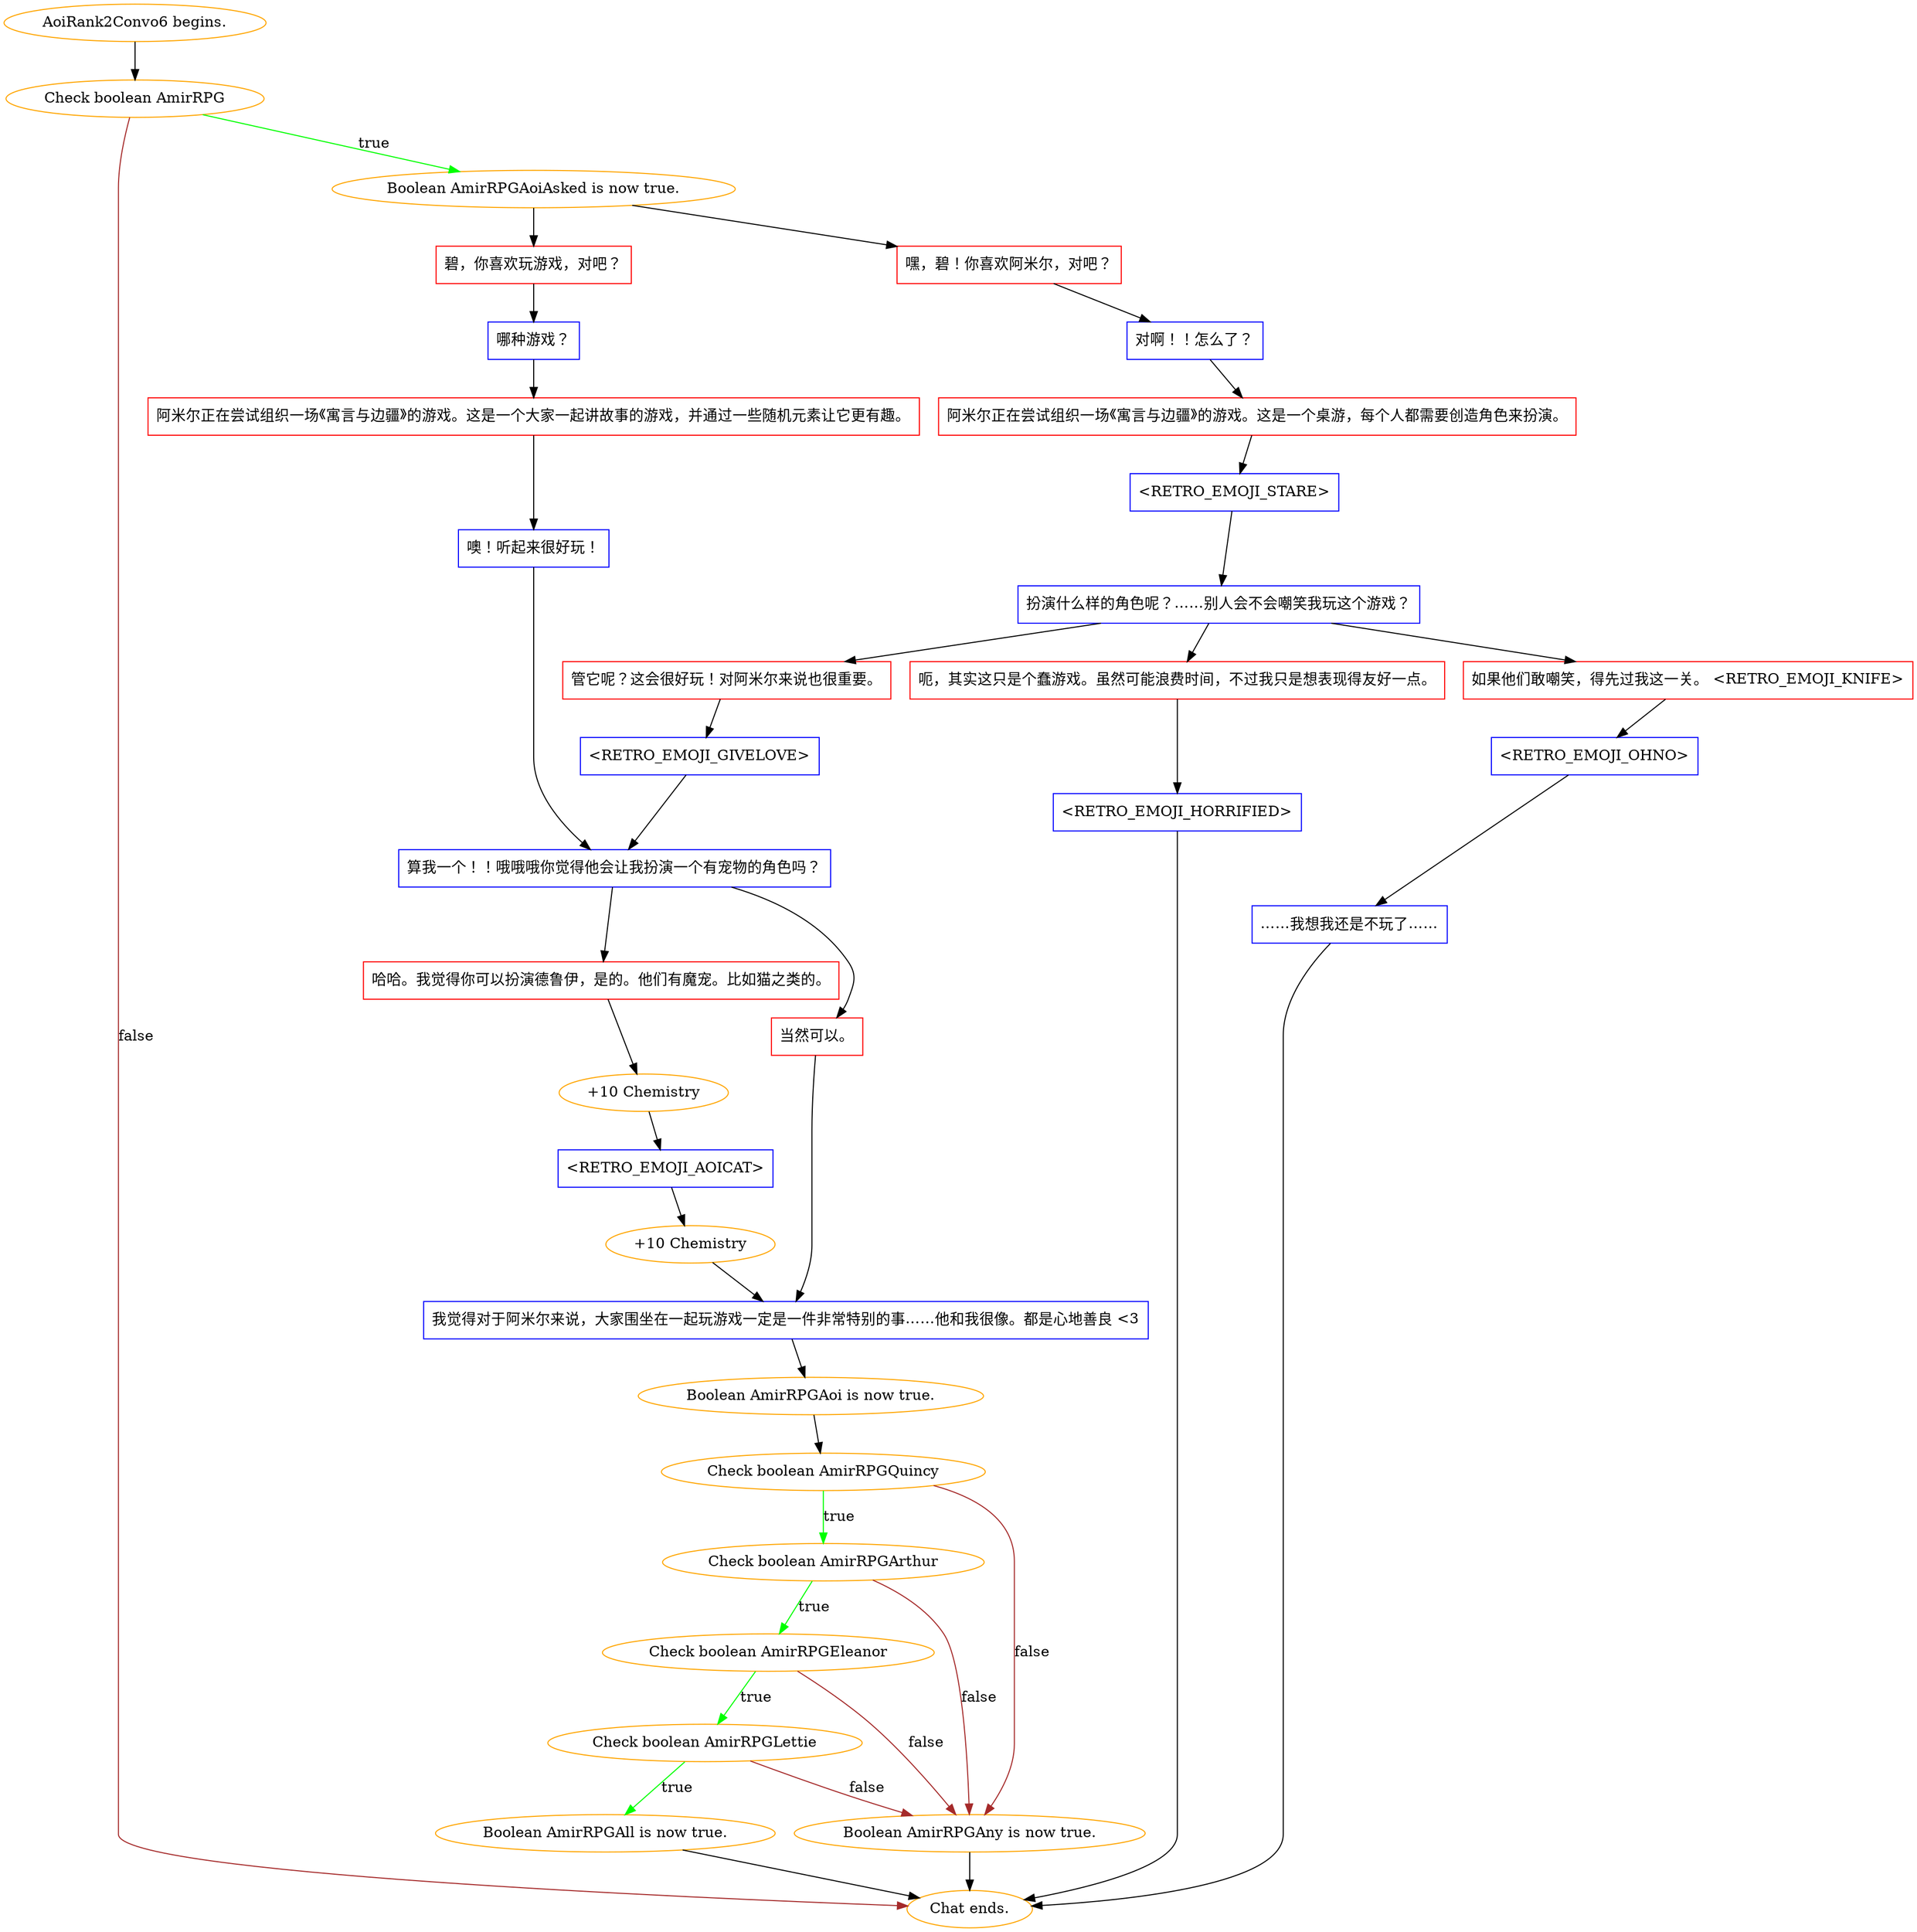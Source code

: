 digraph {
	"AoiRank2Convo6 begins." [color=orange];
		"AoiRank2Convo6 begins." -> j746431032;
	j746431032 [label="Check boolean AmirRPG",color=orange];
		j746431032 -> j683070349 [label=true,color=green];
		j746431032 -> "Chat ends." [label=false,color=brown];
	j683070349 [label="Boolean AmirRPGAoiAsked is now true.",color=orange];
		j683070349 -> j878223325;
		j683070349 -> j1342430545;
	"Chat ends." [color=orange];
	j878223325 [label="嘿，碧！你喜欢阿米尔，对吧？",shape=box,color=red];
		j878223325 -> j2787776266;
	j1342430545 [label="碧，你喜欢玩游戏，对吧？",shape=box,color=red];
		j1342430545 -> j3917628868;
	j2787776266 [label="对啊！！怎么了？",shape=box,color=blue];
		j2787776266 -> j3179563891;
	j3917628868 [label="哪种游戏？",shape=box,color=blue];
		j3917628868 -> j2323996310;
	j3179563891 [label="阿米尔正在尝试组织一场《寓言与边疆》的游戏。这是一个桌游，每个人都需要创造角色来扮演。",shape=box,color=red];
		j3179563891 -> j1317974718;
	j2323996310 [label="阿米尔正在尝试组织一场《寓言与边疆》的游戏。这是一个大家一起讲故事的游戏，并通过一些随机元素让它更有趣。",shape=box,color=red];
		j2323996310 -> j3386812570;
	j1317974718 [label="<RETRO_EMOJI_STARE>",shape=box,color=blue];
		j1317974718 -> j534715933;
	j3386812570 [label="噢！听起来很好玩！",shape=box,color=blue];
		j3386812570 -> j2539823748;
	j534715933 [label="扮演什么样的角色呢？……别人会不会嘲笑我玩这个游戏？",shape=box,color=blue];
		j534715933 -> j1867353625;
		j534715933 -> j2713033056;
		j534715933 -> j915373079;
	j2539823748 [label="算我一个！！哦哦哦你觉得他会让我扮演一个有宠物的角色吗？",shape=box,color=blue];
		j2539823748 -> j1158019668;
		j2539823748 -> j2887138371;
	j1867353625 [label="呃，其实这只是个蠢游戏。虽然可能浪费时间，不过我只是想表现得友好一点。",shape=box,color=red];
		j1867353625 -> j1160114699;
	j2713033056 [label="如果他们敢嘲笑，得先过我这一关。 <RETRO_EMOJI_KNIFE>",shape=box,color=red];
		j2713033056 -> j1846697461;
	j915373079 [label="管它呢？这会很好玩！对阿米尔来说也很重要。",shape=box,color=red];
		j915373079 -> j2083105885;
	j1158019668 [label="哈哈。我觉得你可以扮演德鲁伊，是的。他们有魔宠。比如猫之类的。",shape=box,color=red];
		j1158019668 -> j3235365610;
	j2887138371 [label="当然可以。",shape=box,color=red];
		j2887138371 -> j865567975;
	j1160114699 [label="<RETRO_EMOJI_HORRIFIED>",shape=box,color=blue];
		j1160114699 -> "Chat ends.";
	j1846697461 [label="<RETRO_EMOJI_OHNO>",shape=box,color=blue];
		j1846697461 -> j2166969677;
	j2083105885 [label="<RETRO_EMOJI_GIVELOVE>",shape=box,color=blue];
		j2083105885 -> j2539823748;
	j3235365610 [label="+10 Chemistry",color=orange];
		j3235365610 -> j3203116292;
	j865567975 [label="我觉得对于阿米尔来说，大家围坐在一起玩游戏一定是一件非常特别的事……他和我很像。都是心地善良 <3",shape=box,color=blue];
		j865567975 -> j2733582503;
	j2166969677 [label="……我想我还是不玩了……",shape=box,color=blue];
		j2166969677 -> "Chat ends.";
	j3203116292 [label="<RETRO_EMOJI_AOICAT>",shape=box,color=blue];
		j3203116292 -> j2532680617;
	j2733582503 [label="Boolean AmirRPGAoi is now true.",color=orange];
		j2733582503 -> j235759563;
	j2532680617 [label="+10 Chemistry",color=orange];
		j2532680617 -> j865567975;
	j235759563 [label="Check boolean AmirRPGQuincy",color=orange];
		j235759563 -> j4092888925 [label=true,color=green];
		j235759563 -> j1992773596 [label=false,color=brown];
	j4092888925 [label="Check boolean AmirRPGArthur",color=orange];
		j4092888925 -> j3988635441 [label=true,color=green];
		j4092888925 -> j1992773596 [label=false,color=brown];
	j1992773596 [label="Boolean AmirRPGAny is now true.",color=orange];
		j1992773596 -> "Chat ends.";
	j3988635441 [label="Check boolean AmirRPGEleanor",color=orange];
		j3988635441 -> j1570524431 [label=true,color=green];
		j3988635441 -> j1992773596 [label=false,color=brown];
	j1570524431 [label="Check boolean AmirRPGLettie",color=orange];
		j1570524431 -> j2677000302 [label=true,color=green];
		j1570524431 -> j1992773596 [label=false,color=brown];
	j2677000302 [label="Boolean AmirRPGAll is now true.",color=orange];
		j2677000302 -> "Chat ends.";
}